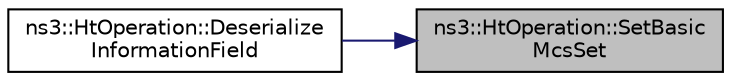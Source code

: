 digraph "ns3::HtOperation::SetBasicMcsSet"
{
 // LATEX_PDF_SIZE
  edge [fontname="Helvetica",fontsize="10",labelfontname="Helvetica",labelfontsize="10"];
  node [fontname="Helvetica",fontsize="10",shape=record];
  rankdir="RL";
  Node1 [label="ns3::HtOperation::SetBasic\lMcsSet",height=0.2,width=0.4,color="black", fillcolor="grey75", style="filled", fontcolor="black",tooltip="Set the Basic MCS Set field in the HT Operation information element."];
  Node1 -> Node2 [dir="back",color="midnightblue",fontsize="10",style="solid",fontname="Helvetica"];
  Node2 [label="ns3::HtOperation::Deserialize\lInformationField",height=0.2,width=0.4,color="black", fillcolor="white", style="filled",URL="$classns3_1_1_ht_operation.html#a47d788083e3938358995e474d4d5d9ab",tooltip="Deserialize information (i.e., the body of the IE, not including the Element ID and length octets)"];
}
